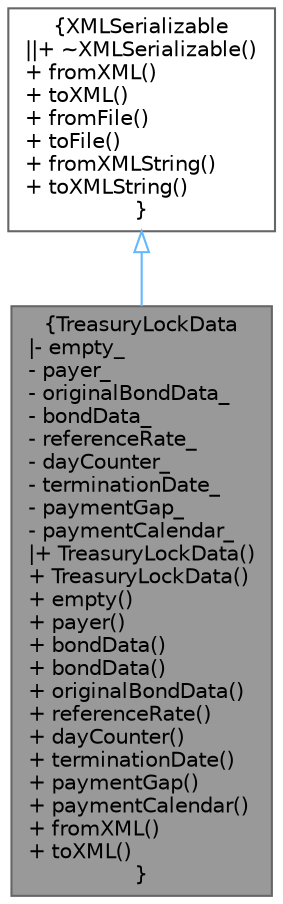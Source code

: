 digraph "TreasuryLockData"
{
 // INTERACTIVE_SVG=YES
 // LATEX_PDF_SIZE
  bgcolor="transparent";
  edge [fontname=Helvetica,fontsize=10,labelfontname=Helvetica,labelfontsize=10];
  node [fontname=Helvetica,fontsize=10,shape=box,height=0.2,width=0.4];
  Node1 [label="{TreasuryLockData\n|- empty_\l- payer_\l- originalBondData_\l- bondData_\l- referenceRate_\l- dayCounter_\l- terminationDate_\l- paymentGap_\l- paymentCalendar_\l|+ TreasuryLockData()\l+ TreasuryLockData()\l+ empty()\l+ payer()\l+ bondData()\l+ bondData()\l+ originalBondData()\l+ referenceRate()\l+ dayCounter()\l+ terminationDate()\l+ paymentGap()\l+ paymentCalendar()\l+ fromXML()\l+ toXML()\l}",height=0.2,width=0.4,color="gray40", fillcolor="grey60", style="filled", fontcolor="black",tooltip=" "];
  Node2 -> Node1 [dir="back",color="steelblue1",style="solid",arrowtail="onormal"];
  Node2 [label="{XMLSerializable\n||+ ~XMLSerializable()\l+ fromXML()\l+ toXML()\l+ fromFile()\l+ toFile()\l+ fromXMLString()\l+ toXMLString()\l}",height=0.2,width=0.4,color="gray40", fillcolor="white", style="filled",URL="$classore_1_1data_1_1_x_m_l_serializable.html",tooltip="Base class for all serializable classes."];
}
